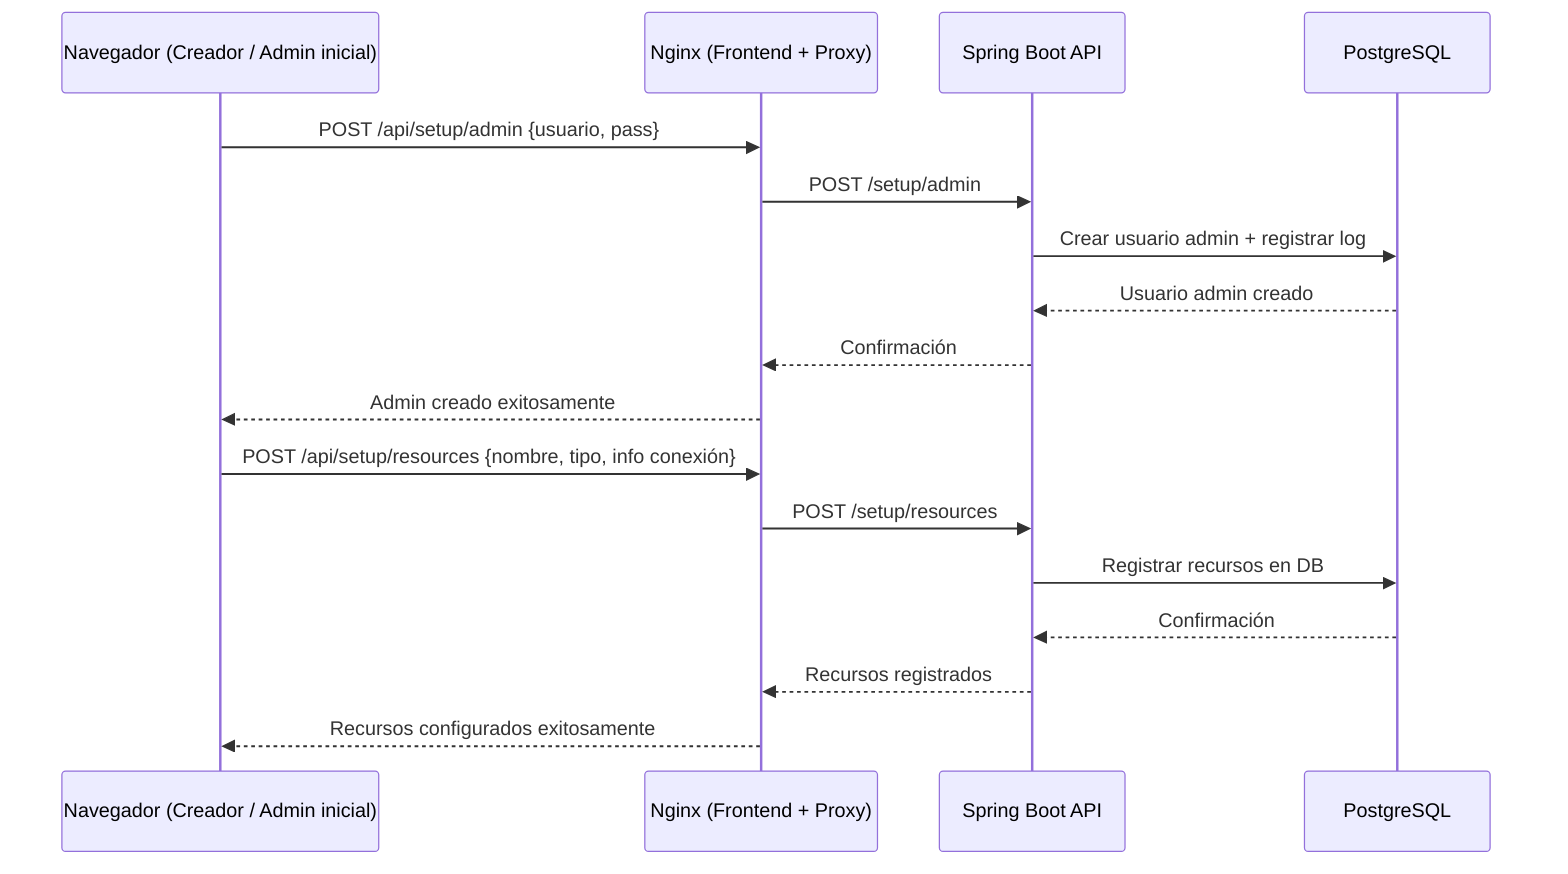 sequenceDiagram
    participant User as Navegador (Creador / Admin inicial)
    participant Nginx as Nginx (Frontend + Proxy)
    participant Backend as Spring Boot API
    participant DB as PostgreSQL

    %% Crear primer usuario admin
    User->>Nginx: POST /api/setup/admin {usuario, pass}
    Nginx->>Backend: POST /setup/admin
    Backend->>DB: Crear usuario admin + registrar log
    DB-->>Backend: Usuario admin creado
    Backend-->>Nginx: Confirmación
    Nginx-->>User: Admin creado exitosamente

    %% Registrar recursos iniciales
    User->>Nginx: POST /api/setup/resources {nombre, tipo, info conexión}
    Nginx->>Backend: POST /setup/resources
    Backend->>DB: Registrar recursos en DB
    DB-->>Backend: Confirmación
    Backend-->>Nginx: Recursos registrados
    Nginx-->>User: Recursos configurados exitosamente